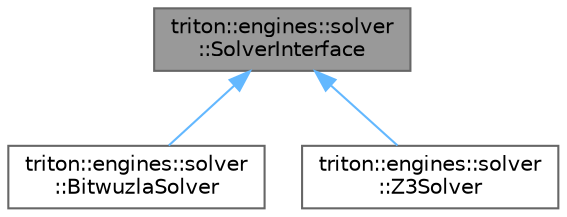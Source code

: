 digraph "triton::engines::solver::SolverInterface"
{
 // LATEX_PDF_SIZE
  bgcolor="transparent";
  edge [fontname=Helvetica,fontsize=10,labelfontname=Helvetica,labelfontsize=10];
  node [fontname=Helvetica,fontsize=10,shape=box,height=0.2,width=0.4];
  Node1 [label="triton::engines::solver\l::SolverInterface",height=0.2,width=0.4,color="gray40", fillcolor="grey60", style="filled", fontcolor="black",tooltip="This interface is used to interface with solvers."];
  Node1 -> Node2 [dir="back",color="steelblue1",style="solid"];
  Node2 [label="triton::engines::solver\l::BitwuzlaSolver",height=0.2,width=0.4,color="gray40", fillcolor="white", style="filled",URL="$classtriton_1_1engines_1_1solver_1_1BitwuzlaSolver.html",tooltip="Solver engine using Bitwuzla."];
  Node1 -> Node3 [dir="back",color="steelblue1",style="solid"];
  Node3 [label="triton::engines::solver\l::Z3Solver",height=0.2,width=0.4,color="gray40", fillcolor="white", style="filled",URL="$classtriton_1_1engines_1_1solver_1_1Z3Solver.html",tooltip="Solver engine using z3."];
}
